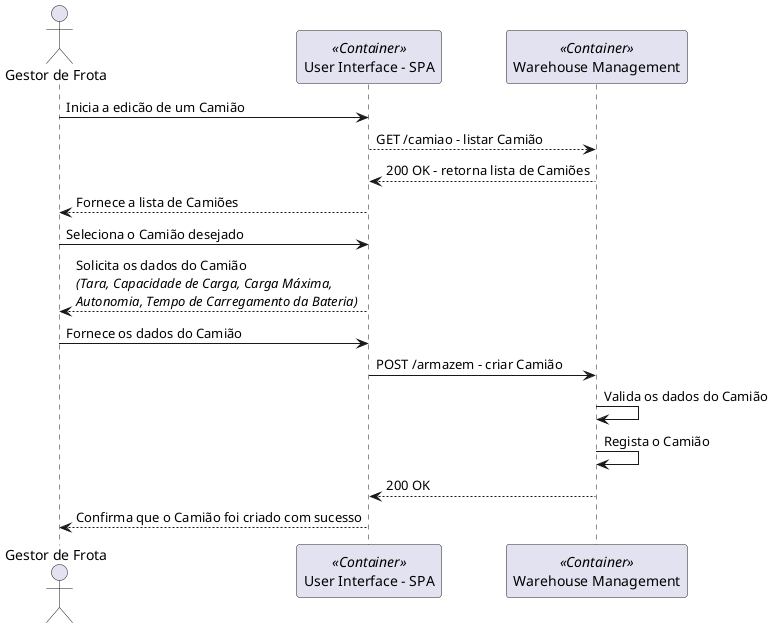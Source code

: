 @startuml
actor "Gestor de Frota" as A
participant "<i><<Container>></i>\nUser Interface - SPA" as S
participant "<i><<Container>></i>\nWarehouse Management" as W

A -> S: Inicia a edicão de um Camião
S --> W: GET /camiao - listar Camião
W --> S: 200 OK - retorna lista de Camiões
S --> A: Fornece a lista de Camiões

A -> S: Seleciona o Camião desejado
S --> A: Solicita os dados do Camião\n<i>(Tara, Capacidade de Carga, Carga Máxima,</i>\n<i>Autonomia, Tempo de Carregamento da Bateria)</i>

A -> S: Fornece os dados do Camião

S -> W: POST /armazem - criar Camião
W -> W: Valida os dados do Camião
W -> W: Regista o Camião
W --> S: 200 OK
S --> A: Confirma que o Camião foi criado com sucesso

@enduml
